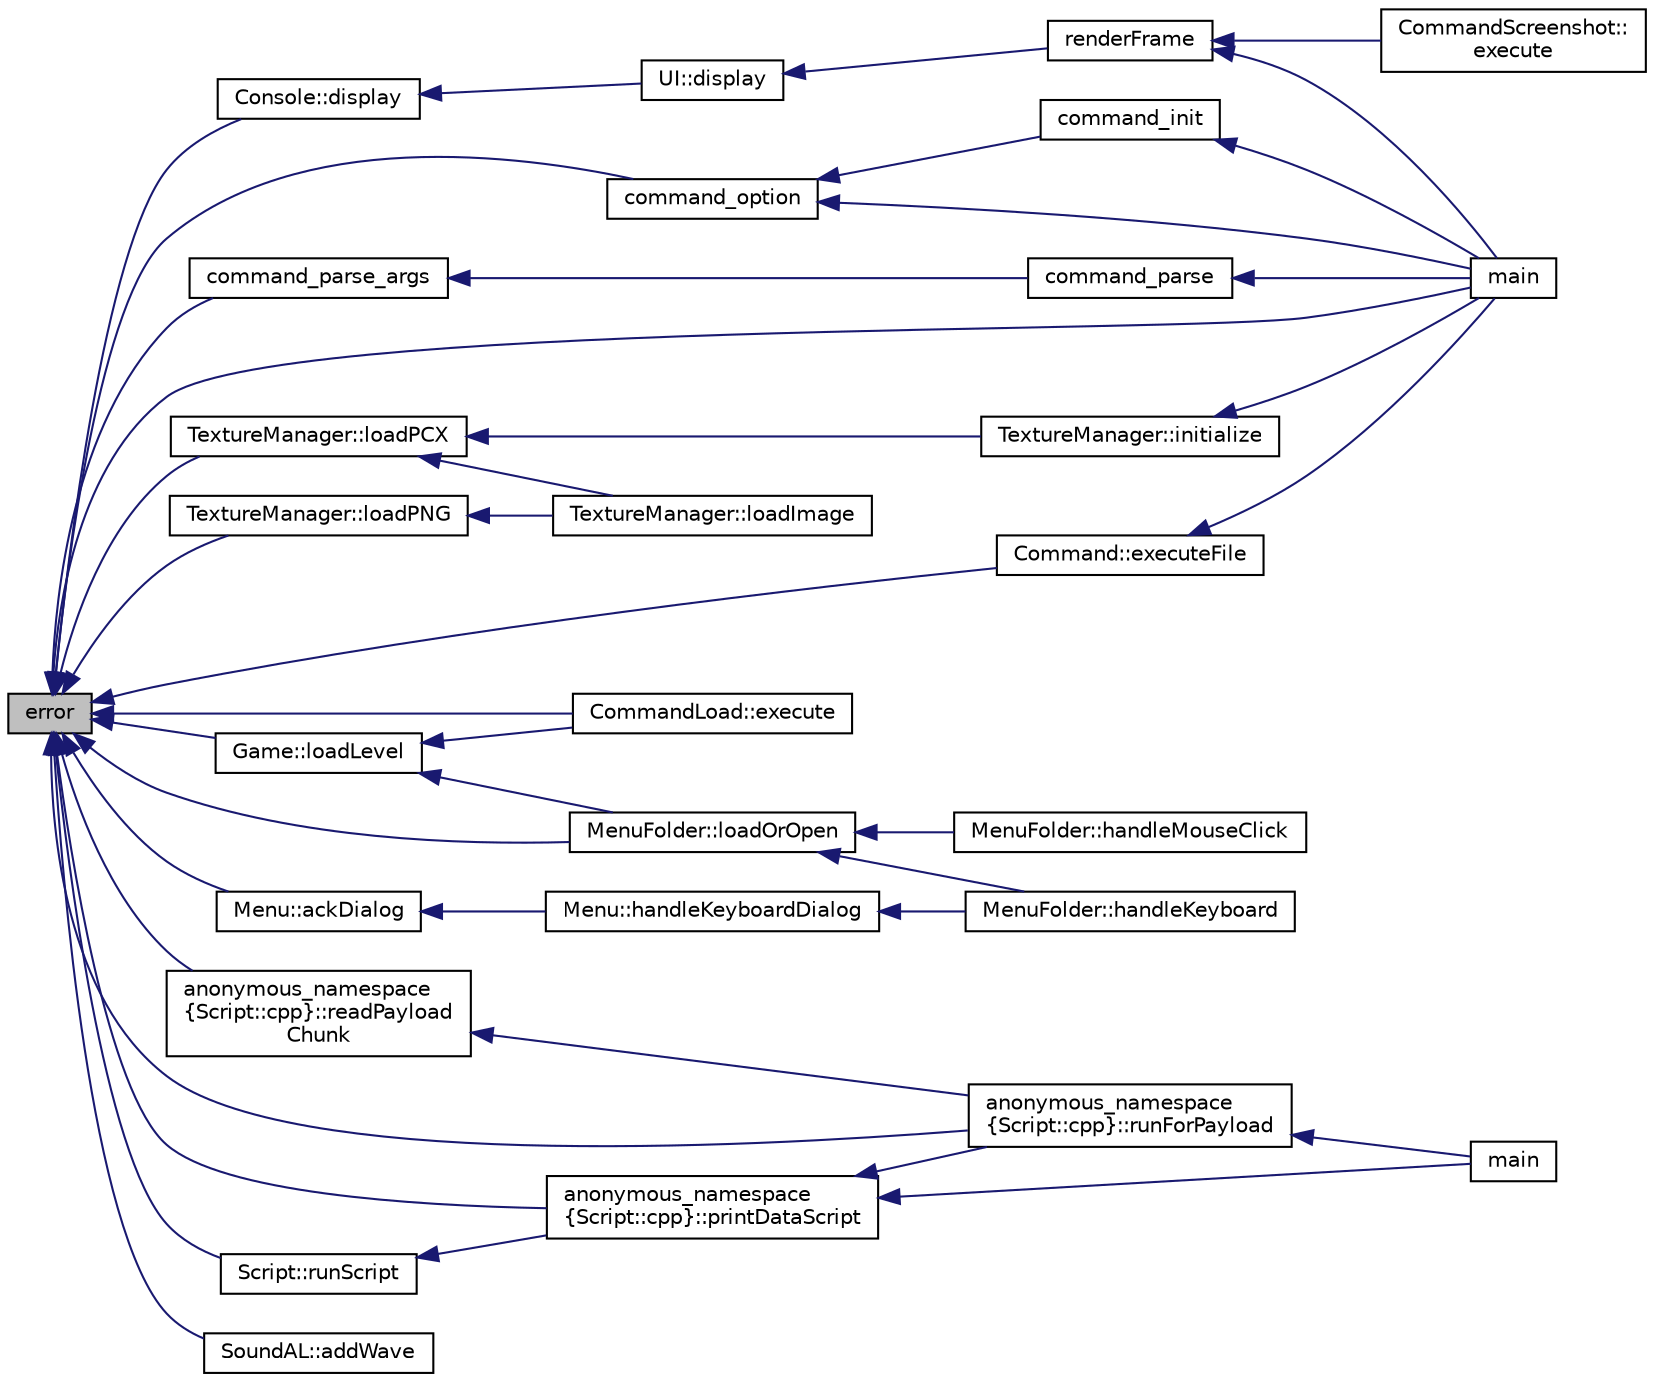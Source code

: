 digraph "error"
{
 // INTERACTIVE_SVG=YES
  edge [fontname="Helvetica",fontsize="10",labelfontname="Helvetica",labelfontsize="10"];
  node [fontname="Helvetica",fontsize="10",shape=record];
  rankdir="LR";
  Node1 [label="error",height=0.2,width=0.4,color="black", fillcolor="grey75", style="filled" fontcolor="black"];
  Node1 -> Node2 [dir="back",color="midnightblue",fontsize="10",style="solid",fontname="Helvetica"];
  Node2 [label="Command::executeFile",height=0.2,width=0.4,color="black", fillcolor="white", style="filled",URL="$class_command.html#a1bfb161e5b627856f10c29c8c015e4d5"];
  Node2 -> Node3 [dir="back",color="midnightblue",fontsize="10",style="solid",fontname="Helvetica"];
  Node3 [label="main",height=0.2,width=0.4,color="black", fillcolor="white", style="filled",URL="$main_8cpp.html#a0ddf1224851353fc92bfbff6f499fa97"];
  Node1 -> Node4 [dir="back",color="midnightblue",fontsize="10",style="solid",fontname="Helvetica"];
  Node4 [label="CommandLoad::execute",height=0.2,width=0.4,color="black", fillcolor="white", style="filled",URL="$class_command_load.html#adedad35b259d83967ad67940c0dd984c"];
  Node1 -> Node5 [dir="back",color="midnightblue",fontsize="10",style="solid",fontname="Helvetica"];
  Node5 [label="Console::display",height=0.2,width=0.4,color="black", fillcolor="white", style="filled",URL="$class_console.html#aa392bbf2aeecd5e86a4e624bcf9b087a"];
  Node5 -> Node6 [dir="back",color="midnightblue",fontsize="10",style="solid",fontname="Helvetica"];
  Node6 [label="UI::display",height=0.2,width=0.4,color="black", fillcolor="white", style="filled",URL="$class_u_i.html#a12b9189214f668a640c39f27725e0f85"];
  Node6 -> Node7 [dir="back",color="midnightblue",fontsize="10",style="solid",fontname="Helvetica"];
  Node7 [label="renderFrame",height=0.2,width=0.4,color="black", fillcolor="white", style="filled",URL="$main_8cpp.html#a00df6d86f86c2004b5c421980456d3f7"];
  Node7 -> Node8 [dir="back",color="midnightblue",fontsize="10",style="solid",fontname="Helvetica"];
  Node8 [label="CommandScreenshot::\lexecute",height=0.2,width=0.4,color="black", fillcolor="white", style="filled",URL="$class_command_screenshot.html#aea047cbfc0c1bdfc8d72d1633070bbdf"];
  Node7 -> Node3 [dir="back",color="midnightblue",fontsize="10",style="solid",fontname="Helvetica"];
  Node1 -> Node9 [dir="back",color="midnightblue",fontsize="10",style="solid",fontname="Helvetica"];
  Node9 [label="command_option",height=0.2,width=0.4,color="black", fillcolor="white", style="filled",URL="$commander_8h.html#ac64bb44a6e37c6448213d5c7d0775d01"];
  Node9 -> Node10 [dir="back",color="midnightblue",fontsize="10",style="solid",fontname="Helvetica"];
  Node10 [label="command_init",height=0.2,width=0.4,color="black", fillcolor="white", style="filled",URL="$commander_8h.html#ac2b0413942927df22c77edcfb63adf92"];
  Node10 -> Node3 [dir="back",color="midnightblue",fontsize="10",style="solid",fontname="Helvetica"];
  Node9 -> Node3 [dir="back",color="midnightblue",fontsize="10",style="solid",fontname="Helvetica"];
  Node1 -> Node11 [dir="back",color="midnightblue",fontsize="10",style="solid",fontname="Helvetica"];
  Node11 [label="command_parse_args",height=0.2,width=0.4,color="black", fillcolor="white", style="filled",URL="$commander_8c.html#ac23a59734d93655cf974382b024b575c"];
  Node11 -> Node12 [dir="back",color="midnightblue",fontsize="10",style="solid",fontname="Helvetica"];
  Node12 [label="command_parse",height=0.2,width=0.4,color="black", fillcolor="white", style="filled",URL="$commander_8h.html#a8e43b145f69b0970026b31b13a6285a7"];
  Node12 -> Node3 [dir="back",color="midnightblue",fontsize="10",style="solid",fontname="Helvetica"];
  Node1 -> Node13 [dir="back",color="midnightblue",fontsize="10",style="solid",fontname="Helvetica"];
  Node13 [label="Game::loadLevel",height=0.2,width=0.4,color="black", fillcolor="white", style="filled",URL="$class_game.html#a864d3ae5a554c8857118c48253ef7646"];
  Node13 -> Node4 [dir="back",color="midnightblue",fontsize="10",style="solid",fontname="Helvetica"];
  Node13 -> Node14 [dir="back",color="midnightblue",fontsize="10",style="solid",fontname="Helvetica"];
  Node14 [label="MenuFolder::loadOrOpen",height=0.2,width=0.4,color="black", fillcolor="white", style="filled",URL="$class_menu_folder.html#ad4ecbd0af8832a0f1de508de38bd1cb9"];
  Node14 -> Node15 [dir="back",color="midnightblue",fontsize="10",style="solid",fontname="Helvetica"];
  Node15 [label="MenuFolder::handleKeyboard",height=0.2,width=0.4,color="black", fillcolor="white", style="filled",URL="$class_menu_folder.html#a17dce032179efbe86de9d4f780f0b08b"];
  Node14 -> Node16 [dir="back",color="midnightblue",fontsize="10",style="solid",fontname="Helvetica"];
  Node16 [label="MenuFolder::handleMouseClick",height=0.2,width=0.4,color="black", fillcolor="white", style="filled",URL="$class_menu_folder.html#a7c48183312d473b42100e0f5ca4be4d5"];
  Node1 -> Node3 [dir="back",color="midnightblue",fontsize="10",style="solid",fontname="Helvetica"];
  Node1 -> Node17 [dir="back",color="midnightblue",fontsize="10",style="solid",fontname="Helvetica"];
  Node17 [label="Menu::ackDialog",height=0.2,width=0.4,color="black", fillcolor="white", style="filled",URL="$class_menu.html#a725661fe07066ddca9aced3c2152cb2b"];
  Node17 -> Node18 [dir="back",color="midnightblue",fontsize="10",style="solid",fontname="Helvetica"];
  Node18 [label="Menu::handleKeyboardDialog",height=0.2,width=0.4,color="black", fillcolor="white", style="filled",URL="$class_menu.html#a084e422aba487f511aae6365f22a449e"];
  Node18 -> Node15 [dir="back",color="midnightblue",fontsize="10",style="solid",fontname="Helvetica"];
  Node1 -> Node14 [dir="back",color="midnightblue",fontsize="10",style="solid",fontname="Helvetica"];
  Node1 -> Node19 [dir="back",color="midnightblue",fontsize="10",style="solid",fontname="Helvetica"];
  Node19 [label="Script::runScript",height=0.2,width=0.4,color="black", fillcolor="white", style="filled",URL="$class_script.html#a1bfb71276ff60240f0ffa20f1e48ad57"];
  Node19 -> Node20 [dir="back",color="midnightblue",fontsize="10",style="solid",fontname="Helvetica"];
  Node20 [label="anonymous_namespace\l\{Script::cpp\}::printDataScript",height=0.2,width=0.4,color="black", fillcolor="white", style="filled",URL="$namespaceanonymous__namespace_02_script_8cpp_03.html#a25cc2ad1c249327f72b3e96e4e0f74ba"];
  Node20 -> Node21 [dir="back",color="midnightblue",fontsize="10",style="solid",fontname="Helvetica"];
  Node21 [label="anonymous_namespace\l\{Script::cpp\}::runForPayload",height=0.2,width=0.4,color="black", fillcolor="white", style="filled",URL="$namespaceanonymous__namespace_02_script_8cpp_03.html#a547161b03300d3d6f4872cdbee166187"];
  Node21 -> Node22 [dir="back",color="midnightblue",fontsize="10",style="solid",fontname="Helvetica"];
  Node22 [label="main",height=0.2,width=0.4,color="black", fillcolor="white", style="filled",URL="$test_2_script_8cpp.html#a0ddf1224851353fc92bfbff6f499fa97"];
  Node20 -> Node22 [dir="back",color="midnightblue",fontsize="10",style="solid",fontname="Helvetica"];
  Node1 -> Node20 [dir="back",color="midnightblue",fontsize="10",style="solid",fontname="Helvetica"];
  Node1 -> Node23 [dir="back",color="midnightblue",fontsize="10",style="solid",fontname="Helvetica"];
  Node23 [label="anonymous_namespace\l\{Script::cpp\}::readPayload\lChunk",height=0.2,width=0.4,color="black", fillcolor="white", style="filled",URL="$namespaceanonymous__namespace_02_script_8cpp_03.html#aab6f3323a50f79fb2eca008b8a27ab5e"];
  Node23 -> Node21 [dir="back",color="midnightblue",fontsize="10",style="solid",fontname="Helvetica"];
  Node1 -> Node21 [dir="back",color="midnightblue",fontsize="10",style="solid",fontname="Helvetica"];
  Node1 -> Node24 [dir="back",color="midnightblue",fontsize="10",style="solid",fontname="Helvetica"];
  Node24 [label="SoundAL::addWave",height=0.2,width=0.4,color="black", fillcolor="white", style="filled",URL="$class_sound_a_l.html#a384293d027e3bc223dae084ab0f6f365",tooltip="Load wav file from buffer. "];
  Node1 -> Node25 [dir="back",color="midnightblue",fontsize="10",style="solid",fontname="Helvetica"];
  Node25 [label="TextureManager::loadPCX",height=0.2,width=0.4,color="black", fillcolor="white", style="filled",URL="$class_texture_manager.html#aaecdd8e792f87f575ebce8c7f6175514"];
  Node25 -> Node26 [dir="back",color="midnightblue",fontsize="10",style="solid",fontname="Helvetica"];
  Node26 [label="TextureManager::initialize",height=0.2,width=0.4,color="black", fillcolor="white", style="filled",URL="$class_texture_manager.html#aa59af21dc339ee6e6eda50a1afa61fbe"];
  Node26 -> Node3 [dir="back",color="midnightblue",fontsize="10",style="solid",fontname="Helvetica"];
  Node25 -> Node27 [dir="back",color="midnightblue",fontsize="10",style="solid",fontname="Helvetica"];
  Node27 [label="TextureManager::loadImage",height=0.2,width=0.4,color="black", fillcolor="white", style="filled",URL="$class_texture_manager.html#afdce801d0f81975f244be5bc0123020c"];
  Node1 -> Node28 [dir="back",color="midnightblue",fontsize="10",style="solid",fontname="Helvetica"];
  Node28 [label="TextureManager::loadPNG",height=0.2,width=0.4,color="black", fillcolor="white", style="filled",URL="$class_texture_manager.html#aa25dcc9301574c6ddb24140034b1f014"];
  Node28 -> Node27 [dir="back",color="midnightblue",fontsize="10",style="solid",fontname="Helvetica"];
}
